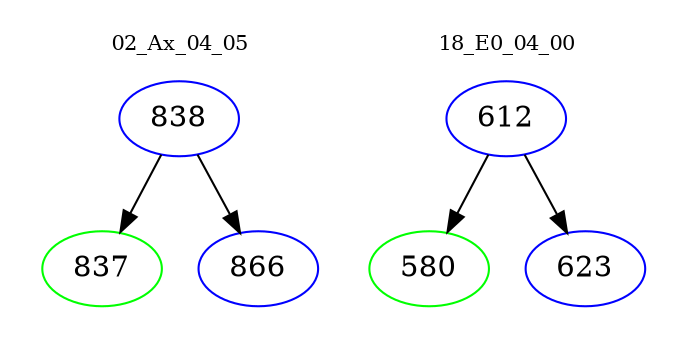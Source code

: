 digraph{
subgraph cluster_0 {
color = white
label = "02_Ax_04_05";
fontsize=10;
T0_838 [label="838", color="blue"]
T0_838 -> T0_837 [color="black"]
T0_837 [label="837", color="green"]
T0_838 -> T0_866 [color="black"]
T0_866 [label="866", color="blue"]
}
subgraph cluster_1 {
color = white
label = "18_E0_04_00";
fontsize=10;
T1_612 [label="612", color="blue"]
T1_612 -> T1_580 [color="black"]
T1_580 [label="580", color="green"]
T1_612 -> T1_623 [color="black"]
T1_623 [label="623", color="blue"]
}
}
